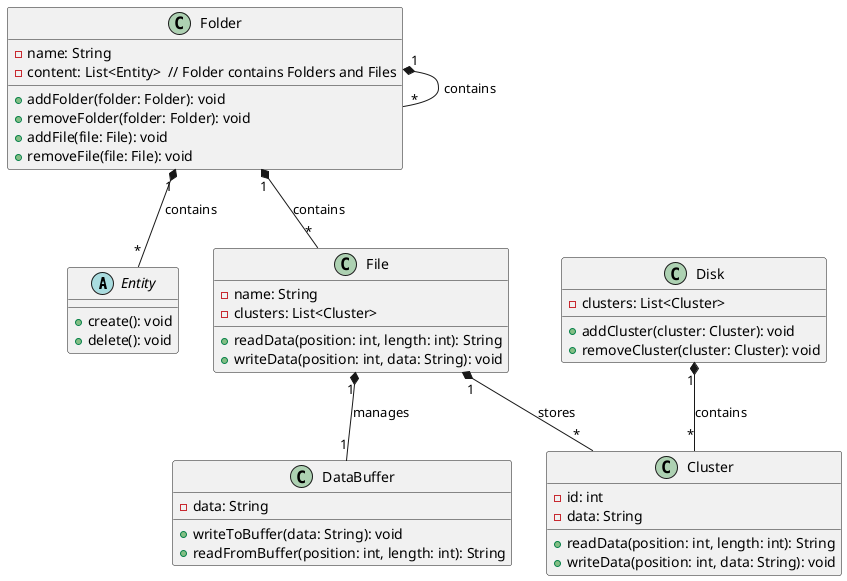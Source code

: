 @startuml

abstract class Entity {
    +create(): void
    +delete(): void
}

class Disk {
    -clusters: List<Cluster>
    +addCluster(cluster: Cluster): void
    +removeCluster(cluster: Cluster): void
}

class Cluster {
    -id: int
    -data: String
    +readData(position: int, length: int): String
    +writeData(position: int, data: String): void
}

class Folder {
    -name: String
    -content: List<Entity>  // Folder contains Folders and Files
    +addFolder(folder: Folder): void
    +removeFolder(folder: Folder): void
    +addFile(file: File): void
    +removeFile(file: File): void
}

class File {
    -name: String
    -clusters: List<Cluster>
    +readData(position: int, length: int): String
    +writeData(position: int, data: String): void
}

class DataBuffer {
    -data: String
    +writeToBuffer(data: String): void
    +readFromBuffer(position: int, length: int): String
}

Disk "1" *-- "*" Cluster : contains
Folder "1" *-- "*" Entity : contains
File "1" *-- "*" Cluster : stores
File "1" *-- "1" DataBuffer : manages
Folder "1" *-- "*" Folder : contains
Folder "1" *-- "*" File : contains

@enduml
